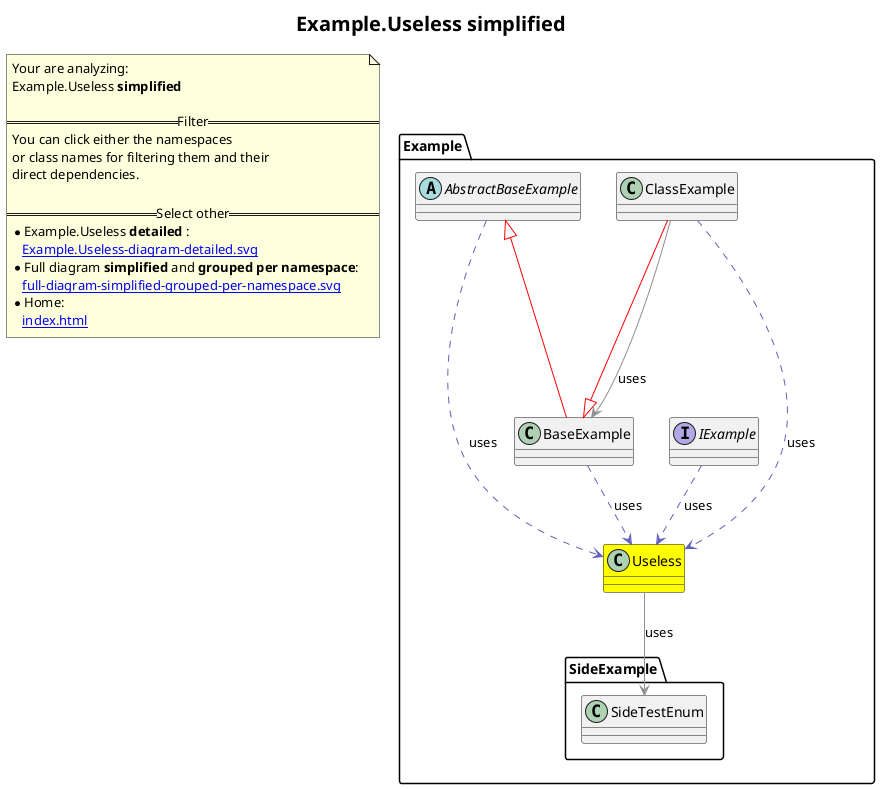 @startuml
title <size:20>Example.Useless **simplified** </size>
note "Your are analyzing:\nExample.Useless **simplified** \n\n==Filter==\nYou can click either the namespaces \nor class names for filtering them and their\ndirect dependencies.\n\n==Select other==\n* Example.Useless **detailed** :\n   [[Example.Useless-diagram-detailed.svg]]\n* Full diagram **simplified** and **grouped per namespace**:\n   [[full-diagram-simplified-grouped-per-namespace.svg]]\n* Home:\n   [[index.html]]" as FloatingNote
class Example.Useless [[Example.Useless-diagram-simplified.svg]] #yellow {
}
class Example.ClassExample [[Example.ClassExample-diagram-simplified.svg]]  {
}
interface Example.IExample [[Example.IExample-diagram-simplified.svg]]  {
}
abstract class Example.AbstractBaseExample [[Example.AbstractBaseExample-diagram-simplified.svg]]  {
}
class Example.BaseExample [[Example.BaseExample-diagram-simplified.svg]]  {
}
  class Example.SideExample.SideTestEnum [[Example.SideExample.SideTestEnum-diagram-simplified.svg]]  {
  }
 ' *************************************** 
 ' *************************************** 
 ' *************************************** 
' Class relations extracted from namespace:
' Example
Example.Useless -[#909090]-> Example.SideExample.SideTestEnum  : uses 
Example.BaseExample <|-[#red]- Example.ClassExample
Example.ClassExample .[#6060BB].> Example.Useless  : uses 
Example.ClassExample -[#909090]-> Example.BaseExample  : uses 
Example.IExample .[#6060BB].> Example.Useless  : uses 
Example.AbstractBaseExample .[#6060BB].> Example.Useless  : uses 
Example.AbstractBaseExample <|-[#red]- Example.BaseExample
Example.BaseExample .[#6060BB].> Example.Useless  : uses 
' Class relations extracted from namespace:
' Example.SideExample
@enduml